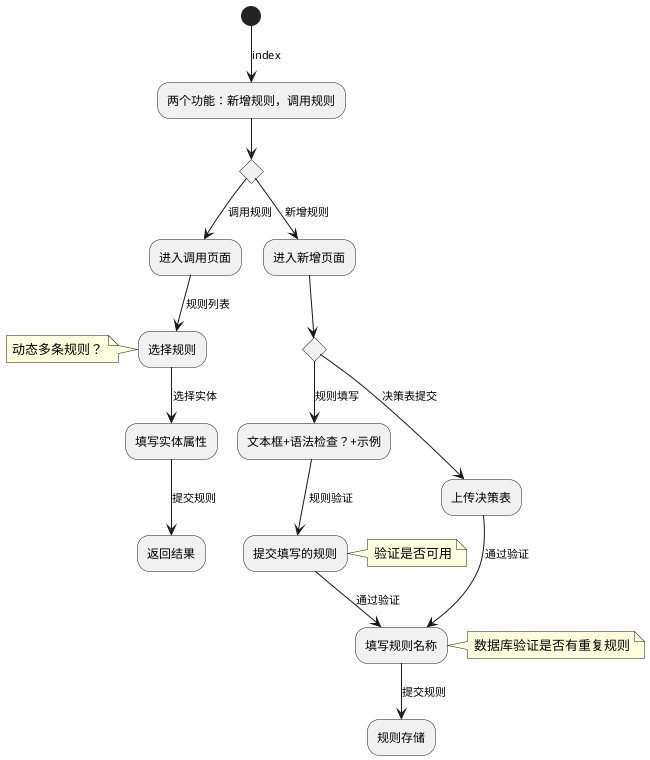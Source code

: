 @startuml

(*) -->[index] "两个功能：新增规则，调用规则"
if "" then 
    -->[调用规则] "进入调用页面"
    -->[规则列表] "选择规则"
    note left: 动态多条规则？
    -->[选择实体] "填写实体属性"
    -->[提交规则] "返回结果"

else 
    -->[新增规则] "进入新增页面"
    if "" then 
        -->[规则填写] "文本框+语法检查？+示例"
        -->[规则验证] "提交填写的规则"
        note right: 验证是否可用
        -->[通过验证] "填写规则名称"
        note right: 数据库验证是否有重复规则
        -->[提交规则] "规则存储"
    else 
        -->[决策表提交] "上传决策表"
        -->[通过验证] "填写规则名称"
    endif

endif



@enduml